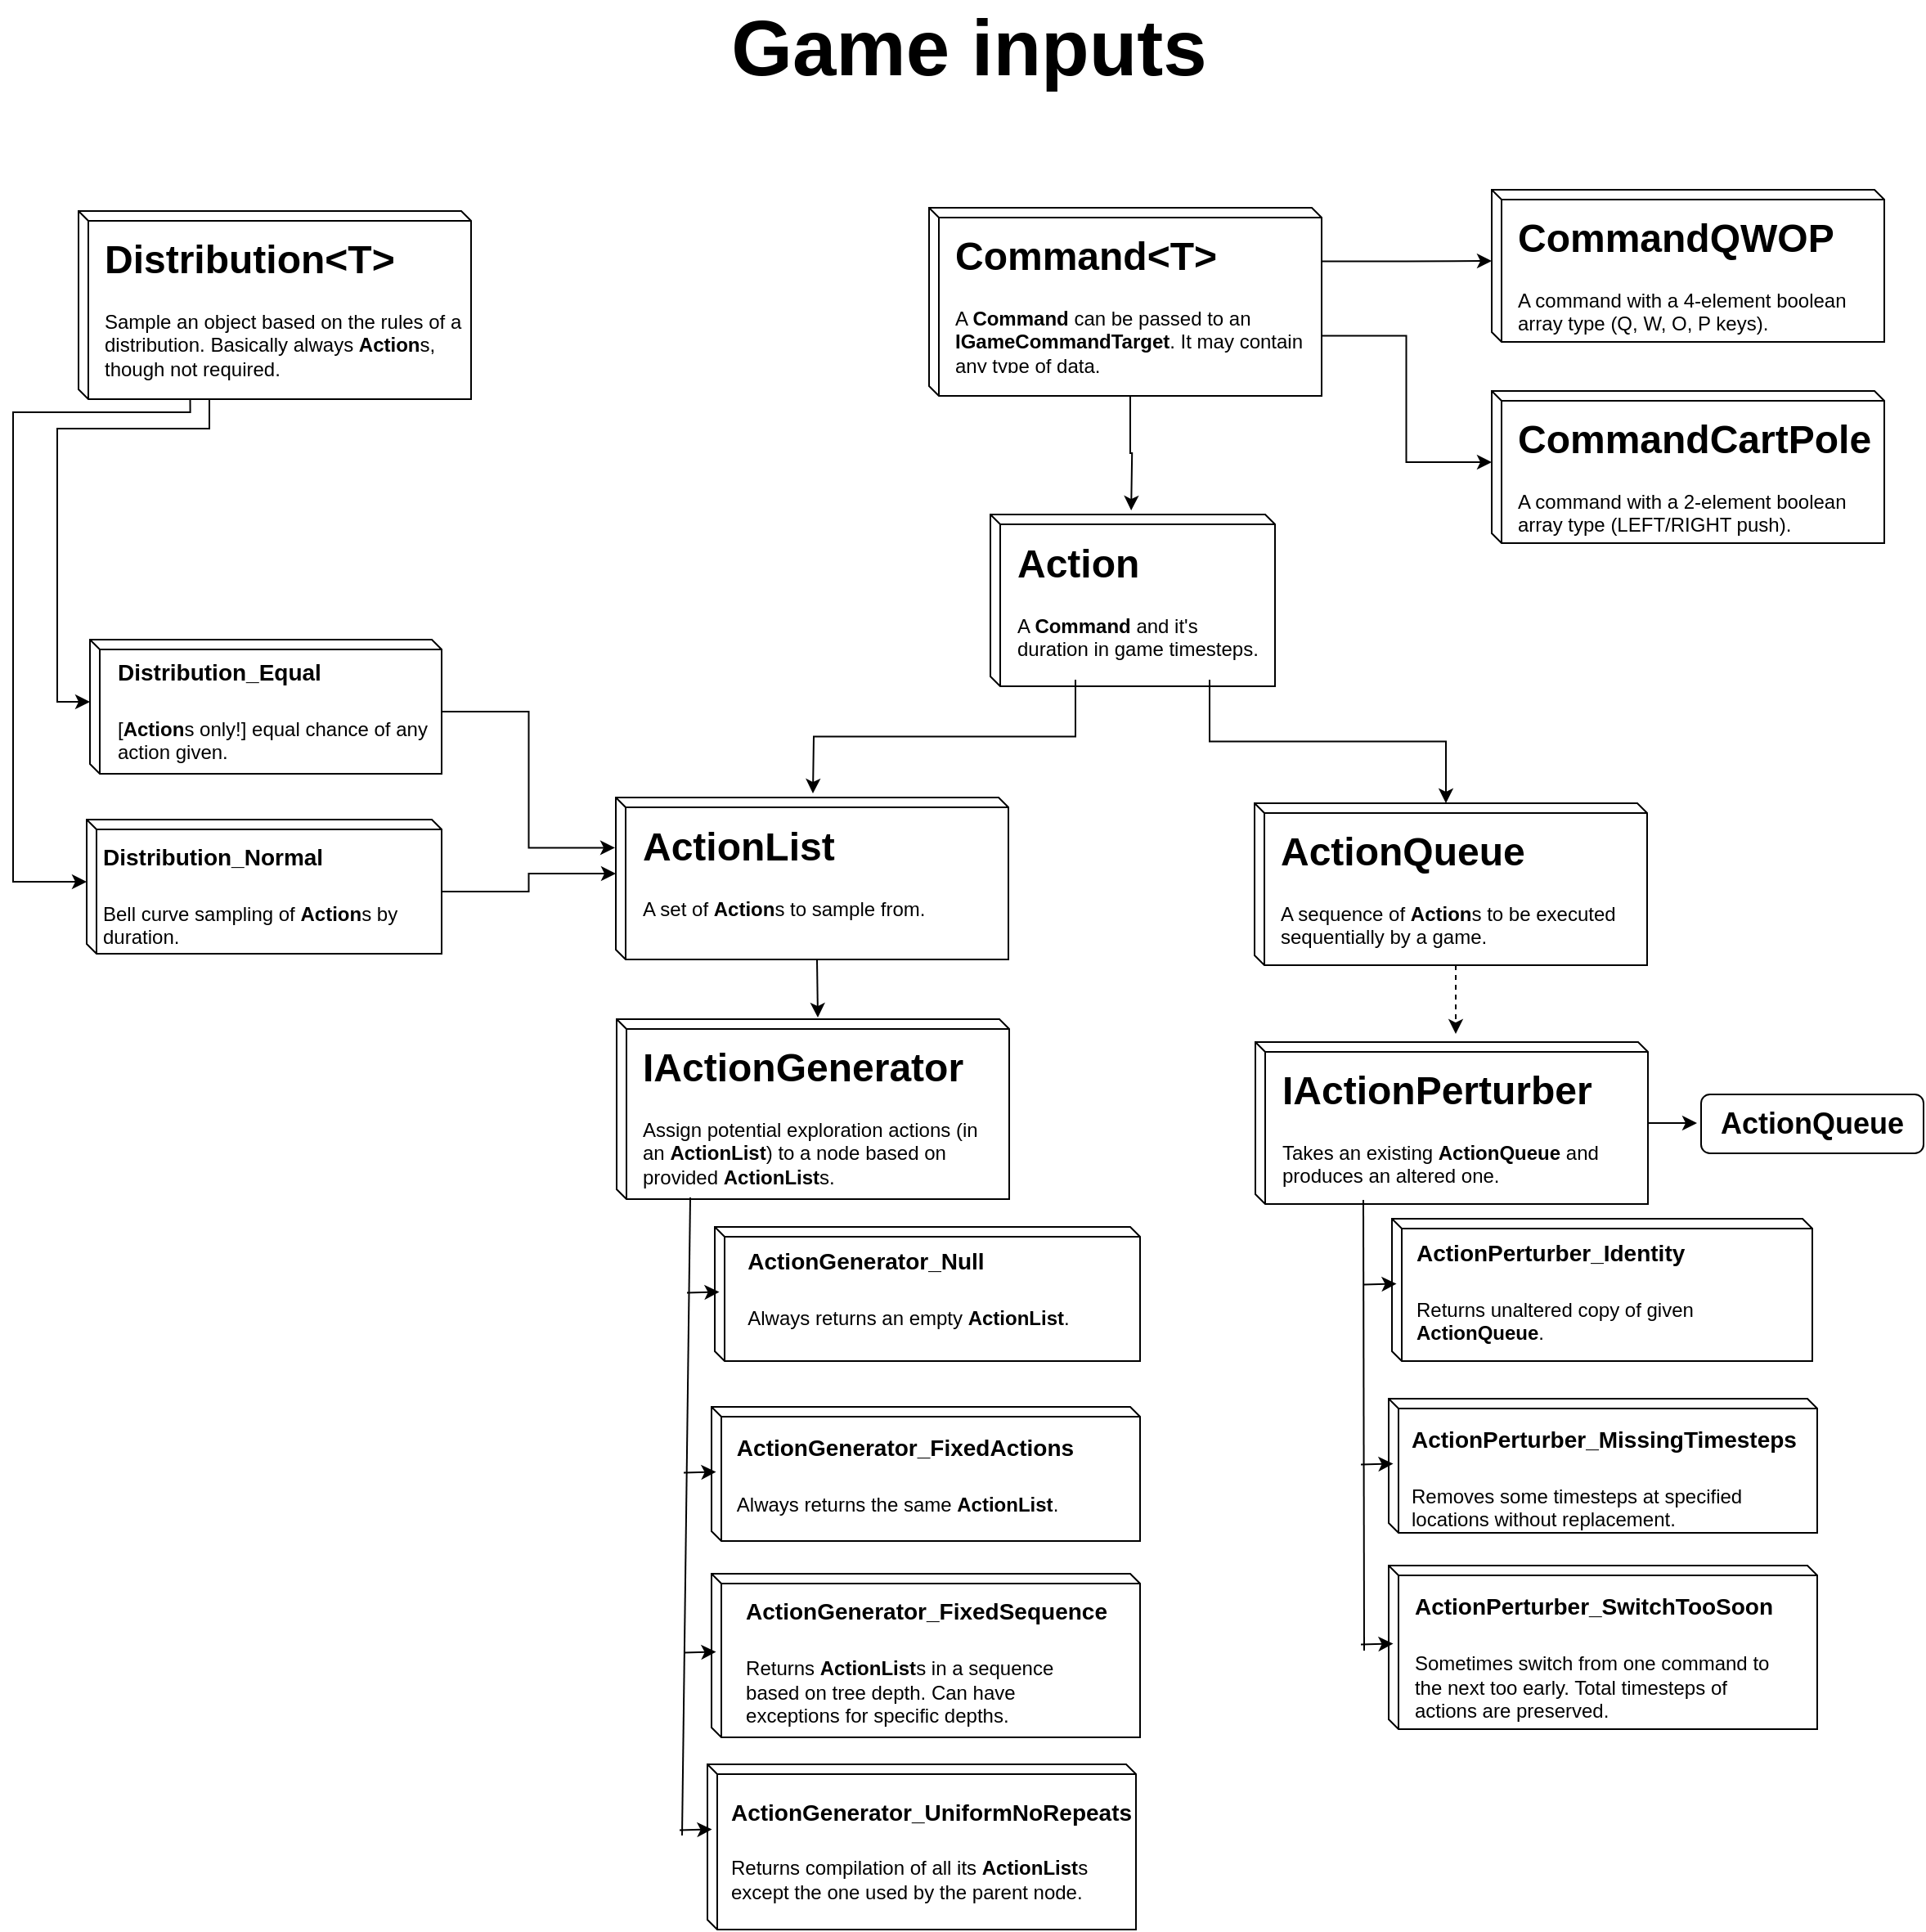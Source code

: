 <mxfile version="11.2.4" type="device" pages="1"><diagram id="65bxY6_RLp2Vy5zhBjbR" name="Page-1"><mxGraphModel dx="6165" dy="4184" grid="1" gridSize="10" guides="1" tooltips="1" connect="1" arrows="1" fold="1" page="1" pageScale="1" pageWidth="291" pageHeight="413" math="0" shadow="0"><root><mxCell id="0"/><mxCell id="1" parent="0"/><mxCell id="PswFgOnBCbhKhsj98FwL-1" style="edgeStyle=orthogonalEdgeStyle;rounded=0;orthogonalLoop=1;jettySize=auto;html=1;exitX=0;exitY=0;exitDx=123.0;exitDy=115.0;exitPerimeter=0;" edge="1" parent="1" source="PswFgOnBCbhKhsj98FwL-2"><mxGeometry relative="1" as="geometry"><mxPoint x="-631.429" y="1164" as="targetPoint"/></mxGeometry></mxCell><mxCell id="PswFgOnBCbhKhsj98FwL-2" value="" style="shape=cube;whiteSpace=wrap;html=1;boundedLbl=1;backgroundOutline=1;size=6;" vertex="1" parent="1"><mxGeometry x="-755" y="979" width="240" height="115" as="geometry"/></mxCell><mxCell id="PswFgOnBCbhKhsj98FwL-3" style="edgeStyle=orthogonalEdgeStyle;rounded=0;orthogonalLoop=1;jettySize=auto;html=1;exitX=1;exitY=0.25;exitDx=0;exitDy=0;entryX=0;entryY=0;entryDx=0;entryDy=43.5;entryPerimeter=0;" edge="1" parent="1" source="PswFgOnBCbhKhsj98FwL-5" target="PswFgOnBCbhKhsj98FwL-10"><mxGeometry relative="1" as="geometry"/></mxCell><mxCell id="PswFgOnBCbhKhsj98FwL-4" style="edgeStyle=orthogonalEdgeStyle;rounded=0;orthogonalLoop=1;jettySize=auto;html=1;exitX=1;exitY=0.75;exitDx=0;exitDy=0;entryX=0;entryY=0;entryDx=0;entryDy=43.5;entryPerimeter=0;" edge="1" parent="1" source="PswFgOnBCbhKhsj98FwL-5" target="PswFgOnBCbhKhsj98FwL-12"><mxGeometry relative="1" as="geometry"/></mxCell><mxCell id="PswFgOnBCbhKhsj98FwL-5" value="&lt;h1&gt;Command&amp;lt;T&amp;gt;&lt;/h1&gt;&lt;p&gt;A &lt;b&gt;Command&lt;/b&gt;&amp;nbsp;can be passed to an &lt;b&gt;IGameCommandTarget&lt;/b&gt;. It may contain any type of data.&lt;/p&gt;&lt;p&gt;&lt;b&gt;&lt;br&gt;&lt;/b&gt;&lt;/p&gt;" style="text;html=1;strokeColor=none;fillColor=none;spacing=5;spacingTop=-20;whiteSpace=wrap;overflow=hidden;rounded=0;" vertex="1" parent="1"><mxGeometry x="-744.5" y="989" width="229" height="91" as="geometry"/></mxCell><mxCell id="PswFgOnBCbhKhsj98FwL-6" value="" style="shape=cube;whiteSpace=wrap;html=1;boundedLbl=1;backgroundOutline=1;size=6;" vertex="1" parent="1"><mxGeometry x="-717.5" y="1166.5" width="174" height="105" as="geometry"/></mxCell><mxCell id="PswFgOnBCbhKhsj98FwL-7" style="edgeStyle=orthogonalEdgeStyle;rounded=0;orthogonalLoop=1;jettySize=auto;html=1;exitX=0.25;exitY=1;exitDx=0;exitDy=0;" edge="1" parent="1" source="PswFgOnBCbhKhsj98FwL-9"><mxGeometry relative="1" as="geometry"><mxPoint x="-826" y="1337" as="targetPoint"/></mxGeometry></mxCell><mxCell id="PswFgOnBCbhKhsj98FwL-8" style="edgeStyle=orthogonalEdgeStyle;rounded=0;orthogonalLoop=1;jettySize=auto;html=1;exitX=0.75;exitY=1;exitDx=0;exitDy=0;entryX=0;entryY=0;entryDx=117.0;entryDy=0;entryPerimeter=0;" edge="1" parent="1" source="PswFgOnBCbhKhsj98FwL-9" target="PswFgOnBCbhKhsj98FwL-18"><mxGeometry relative="1" as="geometry"/></mxCell><mxCell id="PswFgOnBCbhKhsj98FwL-9" value="&lt;h1&gt;Action&lt;/h1&gt;&lt;p&gt;A &lt;b&gt;Command&lt;/b&gt;&amp;nbsp;and it's duration in game timesteps.&lt;/p&gt;&lt;p&gt;&lt;b&gt;&lt;br&gt;&lt;/b&gt;&lt;/p&gt;" style="text;html=1;strokeColor=none;fillColor=none;spacing=5;spacingTop=-20;whiteSpace=wrap;overflow=hidden;rounded=0;" vertex="1" parent="1"><mxGeometry x="-706.5" y="1176.5" width="164" height="91" as="geometry"/></mxCell><mxCell id="PswFgOnBCbhKhsj98FwL-10" value="" style="shape=cube;whiteSpace=wrap;html=1;boundedLbl=1;backgroundOutline=1;size=6;" vertex="1" parent="1"><mxGeometry x="-411" y="968" width="240" height="93" as="geometry"/></mxCell><mxCell id="PswFgOnBCbhKhsj98FwL-11" value="&lt;h1&gt;CommandQWOP&lt;/h1&gt;&lt;p&gt;A command with a 4-element boolean array type (Q, W, O, P keys).&lt;/p&gt;&lt;p&gt;&lt;b&gt;&lt;br&gt;&lt;/b&gt;&lt;/p&gt;" style="text;html=1;strokeColor=none;fillColor=none;spacing=5;spacingTop=-20;whiteSpace=wrap;overflow=hidden;rounded=0;" vertex="1" parent="1"><mxGeometry x="-400" y="978" width="229" height="83" as="geometry"/></mxCell><mxCell id="PswFgOnBCbhKhsj98FwL-12" value="" style="shape=cube;whiteSpace=wrap;html=1;boundedLbl=1;backgroundOutline=1;size=6;" vertex="1" parent="1"><mxGeometry x="-411" y="1091" width="240" height="93" as="geometry"/></mxCell><mxCell id="PswFgOnBCbhKhsj98FwL-13" value="&lt;h1&gt;CommandCartPole&lt;/h1&gt;&lt;p&gt;A command with a 2-element boolean array type (LEFT/RIGHT push).&lt;/p&gt;&lt;p&gt;&lt;b&gt;&lt;br&gt;&lt;/b&gt;&lt;/p&gt;" style="text;html=1;strokeColor=none;fillColor=none;spacing=5;spacingTop=-20;whiteSpace=wrap;overflow=hidden;rounded=0;" vertex="1" parent="1"><mxGeometry x="-400" y="1101" width="229" height="83" as="geometry"/></mxCell><mxCell id="PswFgOnBCbhKhsj98FwL-14" style="edgeStyle=orthogonalEdgeStyle;rounded=0;orthogonalLoop=1;jettySize=auto;html=1;exitX=0;exitY=0;exitDx=123.0;exitDy=99;exitPerimeter=0;" edge="1" parent="1" source="PswFgOnBCbhKhsj98FwL-15"><mxGeometry relative="1" as="geometry"><mxPoint x="-823" y="1474" as="targetPoint"/></mxGeometry></mxCell><mxCell id="PswFgOnBCbhKhsj98FwL-15" value="" style="shape=cube;whiteSpace=wrap;html=1;boundedLbl=1;backgroundOutline=1;size=6;" vertex="1" parent="1"><mxGeometry x="-946.5" y="1339.5" width="240" height="99" as="geometry"/></mxCell><mxCell id="PswFgOnBCbhKhsj98FwL-16" value="&lt;h1&gt;ActionList&lt;/h1&gt;&lt;p&gt;A set of &lt;b&gt;Action&lt;/b&gt;s to sample from.&amp;nbsp;&lt;/p&gt;&lt;p&gt;&lt;b&gt;&lt;br&gt;&lt;/b&gt;&lt;/p&gt;" style="text;html=1;strokeColor=none;fillColor=none;spacing=5;spacingTop=-20;whiteSpace=wrap;overflow=hidden;rounded=0;" vertex="1" parent="1"><mxGeometry x="-935.5" y="1349.5" width="229" height="79" as="geometry"/></mxCell><mxCell id="PswFgOnBCbhKhsj98FwL-17" style="edgeStyle=orthogonalEdgeStyle;rounded=0;orthogonalLoop=1;jettySize=auto;html=1;exitX=0;exitY=0;exitDx=123;exitDy=99.0;exitPerimeter=0;dashed=1;" edge="1" parent="1" source="PswFgOnBCbhKhsj98FwL-18"><mxGeometry relative="1" as="geometry"><mxPoint x="-433" y="1484" as="targetPoint"/></mxGeometry></mxCell><mxCell id="PswFgOnBCbhKhsj98FwL-18" value="" style="shape=cube;whiteSpace=wrap;html=1;boundedLbl=1;backgroundOutline=1;size=6;" vertex="1" parent="1"><mxGeometry x="-556" y="1343" width="240" height="99" as="geometry"/></mxCell><mxCell id="PswFgOnBCbhKhsj98FwL-19" value="&lt;h1&gt;ActionQueue&lt;/h1&gt;&lt;p&gt;A sequence of &lt;b&gt;Action&lt;/b&gt;s to be executed sequentially by a game.&lt;/p&gt;&lt;p&gt;&lt;b&gt;&lt;br&gt;&lt;/b&gt;&lt;/p&gt;" style="text;html=1;strokeColor=none;fillColor=none;spacing=5;spacingTop=-20;whiteSpace=wrap;overflow=hidden;rounded=0;" vertex="1" parent="1"><mxGeometry x="-545" y="1353" width="229" height="79" as="geometry"/></mxCell><mxCell id="PswFgOnBCbhKhsj98FwL-20" value="" style="shape=cube;whiteSpace=wrap;html=1;boundedLbl=1;backgroundOutline=1;size=6;" vertex="1" parent="1"><mxGeometry x="-946" y="1475" width="240" height="110" as="geometry"/></mxCell><mxCell id="PswFgOnBCbhKhsj98FwL-21" value="&lt;h1&gt;IActionGenerator&lt;/h1&gt;&lt;p&gt;Assign potential exploration actions (in an &lt;b&gt;ActionList&lt;/b&gt;) to a node based on provided &lt;b&gt;ActionList&lt;/b&gt;s.&lt;/p&gt;" style="text;html=1;strokeColor=none;fillColor=none;spacing=5;spacingTop=-20;whiteSpace=wrap;overflow=hidden;rounded=0;" vertex="1" parent="1"><mxGeometry x="-935" y="1485" width="229" height="99" as="geometry"/></mxCell><mxCell id="PswFgOnBCbhKhsj98FwL-22" value="" style="shape=cube;whiteSpace=wrap;html=1;boundedLbl=1;backgroundOutline=1;size=6;" vertex="1" parent="1"><mxGeometry x="-886" y="1602" width="260" height="82" as="geometry"/></mxCell><mxCell id="PswFgOnBCbhKhsj98FwL-23" value="" style="endArrow=classic;html=1;entryX=0;entryY=0;entryDx=0;entryDy=39.5;entryPerimeter=0;" edge="1" parent="1"><mxGeometry width="50" height="50" relative="1" as="geometry"><mxPoint x="-903" y="1642.214" as="sourcePoint"/><mxPoint x="-883.235" y="1641.803" as="targetPoint"/></mxGeometry></mxCell><mxCell id="PswFgOnBCbhKhsj98FwL-24" value="" style="shape=cube;whiteSpace=wrap;html=1;boundedLbl=1;backgroundOutline=1;size=6;" vertex="1" parent="1"><mxGeometry x="-888" y="1712" width="262" height="82" as="geometry"/></mxCell><mxCell id="PswFgOnBCbhKhsj98FwL-25" value="" style="endArrow=classic;html=1;entryX=0;entryY=0;entryDx=0;entryDy=39.5;entryPerimeter=0;" edge="1" parent="1"><mxGeometry width="50" height="50" relative="1" as="geometry"><mxPoint x="-905" y="1752.214" as="sourcePoint"/><mxPoint x="-885.235" y="1751.803" as="targetPoint"/></mxGeometry></mxCell><mxCell id="PswFgOnBCbhKhsj98FwL-26" value="" style="shape=cube;whiteSpace=wrap;html=1;boundedLbl=1;backgroundOutline=1;size=6;" vertex="1" parent="1"><mxGeometry x="-888" y="1814" width="262" height="100" as="geometry"/></mxCell><mxCell id="PswFgOnBCbhKhsj98FwL-27" value="" style="endArrow=classic;html=1;entryX=0;entryY=0;entryDx=0;entryDy=39.5;entryPerimeter=0;" edge="1" parent="1"><mxGeometry width="50" height="50" relative="1" as="geometry"><mxPoint x="-905" y="1862.214" as="sourcePoint"/><mxPoint x="-885.235" y="1861.803" as="targetPoint"/></mxGeometry></mxCell><mxCell id="PswFgOnBCbhKhsj98FwL-28" value="&lt;div style=&quot;text-align: left&quot;&gt;&lt;h1&gt;&lt;span style=&quot;font-size: 14px&quot;&gt;ActionGenerator_Null&lt;/span&gt;&lt;/h1&gt;&lt;/div&gt;&lt;div style=&quot;text-align: left&quot;&gt;Always returns an empty &lt;b&gt;ActionList&lt;/b&gt;.&lt;/div&gt;&lt;div style=&quot;text-align: left&quot;&gt;&lt;b&gt;&lt;br&gt;&lt;/b&gt;&lt;/div&gt;" style="text;html=1;strokeColor=none;fillColor=none;align=center;verticalAlign=middle;whiteSpace=wrap;rounded=0;" vertex="1" parent="1"><mxGeometry x="-877.5" y="1602" width="219" height="63" as="geometry"/></mxCell><mxCell id="PswFgOnBCbhKhsj98FwL-29" value="&lt;div style=&quot;text-align: left&quot;&gt;&lt;h1&gt;&lt;span style=&quot;font-size: 14px&quot;&gt;ActionGenerator_FixedActions&lt;/span&gt;&lt;/h1&gt;&lt;/div&gt;&lt;div style=&quot;text-align: left&quot;&gt;Always returns the same &lt;b&gt;ActionList&lt;/b&gt;.&lt;/div&gt;&lt;div style=&quot;text-align: left&quot;&gt;&lt;b&gt;&lt;br&gt;&lt;/b&gt;&lt;/div&gt;" style="text;html=1;strokeColor=none;fillColor=none;align=center;verticalAlign=middle;whiteSpace=wrap;rounded=0;" vertex="1" parent="1"><mxGeometry x="-879.5" y="1712" width="219" height="72" as="geometry"/></mxCell><mxCell id="PswFgOnBCbhKhsj98FwL-30" value="&lt;div style=&quot;text-align: left&quot;&gt;&lt;h1&gt;&lt;span style=&quot;font-size: 14px&quot;&gt;ActionGenerator_FixedSequence&lt;/span&gt;&lt;/h1&gt;&lt;/div&gt;&lt;div style=&quot;text-align: left&quot;&gt;Returns &lt;b&gt;ActionList&lt;/b&gt;s in a sequence based on tree depth. Can have exceptions for specific depths.&lt;/div&gt;&lt;div style=&quot;text-align: left&quot;&gt;&lt;b&gt;&lt;br&gt;&lt;/b&gt;&lt;/div&gt;" style="text;html=1;strokeColor=none;fillColor=none;align=center;verticalAlign=middle;whiteSpace=wrap;rounded=0;" vertex="1" parent="1"><mxGeometry x="-866.5" y="1826.714" width="219" height="73" as="geometry"/></mxCell><mxCell id="PswFgOnBCbhKhsj98FwL-31" value="" style="shape=cube;whiteSpace=wrap;html=1;boundedLbl=1;backgroundOutline=1;size=6;" vertex="1" parent="1"><mxGeometry x="-890.5" y="1930.5" width="262" height="101" as="geometry"/></mxCell><mxCell id="PswFgOnBCbhKhsj98FwL-32" value="" style="endArrow=classic;html=1;entryX=0;entryY=0;entryDx=0;entryDy=39.5;entryPerimeter=0;" edge="1" parent="1"><mxGeometry width="50" height="50" relative="1" as="geometry"><mxPoint x="-907.5" y="1970.714" as="sourcePoint"/><mxPoint x="-887.735" y="1970.303" as="targetPoint"/></mxGeometry></mxCell><mxCell id="PswFgOnBCbhKhsj98FwL-33" value="&lt;div style=&quot;text-align: left&quot;&gt;&lt;h1&gt;&lt;span style=&quot;font-size: 14px&quot;&gt;ActionGenerator_UniformNoRepeats&lt;/span&gt;&lt;/h1&gt;&lt;/div&gt;&lt;div style=&quot;text-align: left&quot;&gt;Returns compilation of all its &lt;b&gt;ActionList&lt;/b&gt;s except the one used by the parent node.&lt;/div&gt;&lt;div style=&quot;text-align: left&quot;&gt;&lt;b&gt;&lt;br&gt;&lt;/b&gt;&lt;/div&gt;" style="text;html=1;strokeColor=none;fillColor=none;align=center;verticalAlign=middle;whiteSpace=wrap;rounded=0;" vertex="1" parent="1"><mxGeometry x="-873.5" y="1940.5" width="239" height="74" as="geometry"/></mxCell><mxCell id="PswFgOnBCbhKhsj98FwL-34" value="" style="endArrow=none;html=1;" edge="1" parent="1"><mxGeometry width="50" height="50" relative="1" as="geometry"><mxPoint x="-906" y="1974" as="sourcePoint"/><mxPoint x="-901" y="1584" as="targetPoint"/></mxGeometry></mxCell><mxCell id="PswFgOnBCbhKhsj98FwL-35" value="&lt;font style=&quot;font-size: 48px&quot;&gt;&lt;b&gt;Game inputs&lt;/b&gt;&lt;/font&gt;" style="text;html=1;strokeColor=none;fillColor=none;align=center;verticalAlign=middle;whiteSpace=wrap;rounded=0;" vertex="1" parent="1"><mxGeometry x="-925" y="856" width="389" height="50" as="geometry"/></mxCell><mxCell id="PswFgOnBCbhKhsj98FwL-36" value="" style="shape=cube;whiteSpace=wrap;html=1;boundedLbl=1;backgroundOutline=1;size=6;" vertex="1" parent="1"><mxGeometry x="-1275" y="981" width="240" height="115" as="geometry"/></mxCell><mxCell id="PswFgOnBCbhKhsj98FwL-37" style="edgeStyle=orthogonalEdgeStyle;rounded=0;orthogonalLoop=1;jettySize=auto;html=1;entryX=0;entryY=0;entryDx=0;entryDy=38;entryPerimeter=0;" edge="1" parent="1" source="PswFgOnBCbhKhsj98FwL-39" target="PswFgOnBCbhKhsj98FwL-41"><mxGeometry relative="1" as="geometry"><Array as="points"><mxPoint x="-1195" y="1114"/><mxPoint x="-1288" y="1114"/><mxPoint x="-1288" y="1281"/></Array></mxGeometry></mxCell><mxCell id="PswFgOnBCbhKhsj98FwL-38" style="edgeStyle=orthogonalEdgeStyle;rounded=0;orthogonalLoop=1;jettySize=auto;html=1;exitX=0.25;exitY=1;exitDx=0;exitDy=0;entryX=0;entryY=0;entryDx=0;entryDy=38;entryPerimeter=0;" edge="1" parent="1" source="PswFgOnBCbhKhsj98FwL-39" target="PswFgOnBCbhKhsj98FwL-43"><mxGeometry relative="1" as="geometry"><Array as="points"><mxPoint x="-1207" y="1104"/><mxPoint x="-1315" y="1104"/><mxPoint x="-1315" y="1391"/></Array></mxGeometry></mxCell><mxCell id="PswFgOnBCbhKhsj98FwL-39" value="&lt;h1&gt;Distribution&amp;lt;T&amp;gt;&lt;/h1&gt;&lt;p&gt;Sample an object based on the rules of a distribution. Basically always &lt;b&gt;Action&lt;/b&gt;s, though not required.&lt;/p&gt;&lt;p&gt;&lt;b&gt;&lt;br&gt;&lt;/b&gt;&lt;/p&gt;" style="text;html=1;strokeColor=none;fillColor=none;spacing=5;spacingTop=-20;whiteSpace=wrap;overflow=hidden;rounded=0;" vertex="1" parent="1"><mxGeometry x="-1264" y="991" width="229" height="105" as="geometry"/></mxCell><mxCell id="PswFgOnBCbhKhsj98FwL-40" style="edgeStyle=orthogonalEdgeStyle;rounded=0;orthogonalLoop=1;jettySize=auto;html=1;exitX=0;exitY=0;exitDx=215;exitDy=44;exitPerimeter=0;entryX=-0.002;entryY=0.31;entryDx=0;entryDy=0;entryPerimeter=0;" edge="1" parent="1" source="PswFgOnBCbhKhsj98FwL-41" target="PswFgOnBCbhKhsj98FwL-15"><mxGeometry relative="1" as="geometry"/></mxCell><mxCell id="PswFgOnBCbhKhsj98FwL-41" value="" style="shape=cube;whiteSpace=wrap;html=1;boundedLbl=1;backgroundOutline=1;size=6;" vertex="1" parent="1"><mxGeometry x="-1268" y="1243" width="215" height="82" as="geometry"/></mxCell><mxCell id="PswFgOnBCbhKhsj98FwL-42" style="edgeStyle=orthogonalEdgeStyle;rounded=0;orthogonalLoop=1;jettySize=auto;html=1;exitX=0;exitY=0;exitDx=217;exitDy=44;exitPerimeter=0;entryX=0;entryY=0;entryDx=0;entryDy=46.5;entryPerimeter=0;" edge="1" parent="1" source="PswFgOnBCbhKhsj98FwL-43" target="PswFgOnBCbhKhsj98FwL-15"><mxGeometry relative="1" as="geometry"/></mxCell><mxCell id="PswFgOnBCbhKhsj98FwL-43" value="" style="shape=cube;whiteSpace=wrap;html=1;boundedLbl=1;backgroundOutline=1;size=6;" vertex="1" parent="1"><mxGeometry x="-1270" y="1353" width="217" height="82" as="geometry"/></mxCell><mxCell id="PswFgOnBCbhKhsj98FwL-44" value="&lt;div style=&quot;text-align: left&quot;&gt;&lt;h1&gt;&lt;span style=&quot;font-size: 14px&quot;&gt;Distribution_Equal&lt;/span&gt;&lt;/h1&gt;&lt;/div&gt;&lt;div style=&quot;text-align: left&quot;&gt;[&lt;b&gt;Action&lt;/b&gt;s only!] equal chance of any action given.&amp;nbsp;&lt;/div&gt;" style="text;html=1;strokeColor=none;fillColor=none;align=center;verticalAlign=middle;whiteSpace=wrap;rounded=0;" vertex="1" parent="1"><mxGeometry x="-1252" y="1243" width="192" height="61" as="geometry"/></mxCell><mxCell id="PswFgOnBCbhKhsj98FwL-45" value="&lt;div style=&quot;text-align: left&quot;&gt;&lt;h1&gt;&lt;span style=&quot;font-size: 14px&quot;&gt;Distribution_Normal&lt;/span&gt;&lt;/h1&gt;&lt;/div&gt;&lt;div style=&quot;text-align: left&quot;&gt;Bell curve sampling of &lt;b&gt;Action&lt;/b&gt;s by duration.&lt;/div&gt;" style="text;html=1;strokeColor=none;fillColor=none;align=center;verticalAlign=middle;whiteSpace=wrap;rounded=0;" vertex="1" parent="1"><mxGeometry x="-1261" y="1348" width="202" height="77" as="geometry"/></mxCell><mxCell id="PswFgOnBCbhKhsj98FwL-46" value="" style="shape=cube;whiteSpace=wrap;html=1;boundedLbl=1;backgroundOutline=1;size=6;" vertex="1" parent="1"><mxGeometry x="-555.5" y="1489" width="240" height="99" as="geometry"/></mxCell><mxCell id="PswFgOnBCbhKhsj98FwL-47" style="edgeStyle=orthogonalEdgeStyle;rounded=0;orthogonalLoop=1;jettySize=auto;html=1;exitX=1;exitY=0.5;exitDx=0;exitDy=0;" edge="1" parent="1" source="PswFgOnBCbhKhsj98FwL-48"><mxGeometry relative="1" as="geometry"><mxPoint x="-285.5" y="1539" as="targetPoint"/></mxGeometry></mxCell><mxCell id="PswFgOnBCbhKhsj98FwL-48" value="&lt;h1&gt;IActionPerturber&lt;/h1&gt;&lt;p&gt;Takes an existing &lt;b&gt;ActionQueue&lt;/b&gt;&amp;nbsp;and produces an altered one.&lt;/p&gt;&lt;p&gt;&lt;b&gt;&lt;br&gt;&lt;/b&gt;&lt;/p&gt;" style="text;html=1;strokeColor=none;fillColor=none;spacing=5;spacingTop=-20;whiteSpace=wrap;overflow=hidden;rounded=0;" vertex="1" parent="1"><mxGeometry x="-544.5" y="1499" width="229" height="79" as="geometry"/></mxCell><mxCell id="PswFgOnBCbhKhsj98FwL-49" value="" style="shape=cube;whiteSpace=wrap;html=1;boundedLbl=1;backgroundOutline=1;size=6;" vertex="1" parent="1"><mxGeometry x="-472" y="1597" width="257" height="87" as="geometry"/></mxCell><mxCell id="PswFgOnBCbhKhsj98FwL-50" value="" style="endArrow=classic;html=1;entryX=0;entryY=0;entryDx=0;entryDy=39.5;entryPerimeter=0;" edge="1" parent="1"><mxGeometry width="50" height="50" relative="1" as="geometry"><mxPoint x="-489.0" y="1637.214" as="sourcePoint"/><mxPoint x="-469.235" y="1636.803" as="targetPoint"/></mxGeometry></mxCell><mxCell id="PswFgOnBCbhKhsj98FwL-51" value="" style="shape=cube;whiteSpace=wrap;html=1;boundedLbl=1;backgroundOutline=1;size=6;" vertex="1" parent="1"><mxGeometry x="-474" y="1707" width="262" height="82" as="geometry"/></mxCell><mxCell id="PswFgOnBCbhKhsj98FwL-52" value="" style="endArrow=classic;html=1;entryX=0;entryY=0;entryDx=0;entryDy=39.5;entryPerimeter=0;" edge="1" parent="1"><mxGeometry width="50" height="50" relative="1" as="geometry"><mxPoint x="-491" y="1747.214" as="sourcePoint"/><mxPoint x="-471.235" y="1746.803" as="targetPoint"/></mxGeometry></mxCell><mxCell id="PswFgOnBCbhKhsj98FwL-53" value="" style="shape=cube;whiteSpace=wrap;html=1;boundedLbl=1;backgroundOutline=1;size=6;" vertex="1" parent="1"><mxGeometry x="-474" y="1809" width="262" height="100" as="geometry"/></mxCell><mxCell id="PswFgOnBCbhKhsj98FwL-54" value="" style="endArrow=classic;html=1;entryX=0;entryY=0;entryDx=0;entryDy=39.5;entryPerimeter=0;" edge="1" parent="1"><mxGeometry width="50" height="50" relative="1" as="geometry"><mxPoint x="-491" y="1857.214" as="sourcePoint"/><mxPoint x="-471.235" y="1856.803" as="targetPoint"/></mxGeometry></mxCell><mxCell id="PswFgOnBCbhKhsj98FwL-55" value="&lt;div style=&quot;text-align: left&quot;&gt;&lt;h1&gt;&lt;span style=&quot;font-size: 14px&quot;&gt;ActionPerturber_Identity&lt;/span&gt;&lt;/h1&gt;&lt;/div&gt;&lt;div style=&quot;text-align: left&quot;&gt;Returns unaltered copy of given &lt;b&gt;ActionQueue&lt;/b&gt;.&lt;/div&gt;" style="text;html=1;strokeColor=none;fillColor=none;align=center;verticalAlign=middle;whiteSpace=wrap;rounded=0;" vertex="1" parent="1"><mxGeometry x="-458" y="1597" width="248" height="63" as="geometry"/></mxCell><mxCell id="PswFgOnBCbhKhsj98FwL-56" value="&lt;div style=&quot;text-align: left&quot;&gt;&lt;h1&gt;&lt;span style=&quot;font-size: 14px&quot;&gt;ActionPerturber_MissingTimesteps&lt;/span&gt;&lt;/h1&gt;&lt;/div&gt;&lt;div style=&quot;text-align: left&quot;&gt;Removes some timesteps at specified locations without replacement.&lt;/div&gt;" style="text;html=1;strokeColor=none;fillColor=none;align=center;verticalAlign=middle;whiteSpace=wrap;rounded=0;" vertex="1" parent="1"><mxGeometry x="-461" y="1707" width="251" height="72" as="geometry"/></mxCell><mxCell id="PswFgOnBCbhKhsj98FwL-57" value="&lt;div style=&quot;text-align: left&quot;&gt;&lt;h1&gt;&lt;span style=&quot;font-size: 14px&quot;&gt;ActionPerturber_SwitchTooSoon&lt;/span&gt;&lt;/h1&gt;&lt;/div&gt;&lt;div style=&quot;text-align: left&quot;&gt;Sometimes switch from one command to the next too early. Total timesteps of actions are preserved.&lt;/div&gt;&lt;div style=&quot;text-align: left&quot;&gt;&lt;b&gt;&lt;br&gt;&lt;/b&gt;&lt;/div&gt;" style="text;html=1;strokeColor=none;fillColor=none;align=center;verticalAlign=middle;whiteSpace=wrap;rounded=0;" vertex="1" parent="1"><mxGeometry x="-458" y="1823.214" width="219" height="73" as="geometry"/></mxCell><mxCell id="PswFgOnBCbhKhsj98FwL-58" value="" style="endArrow=none;html=1;" edge="1" parent="1"><mxGeometry width="50" height="50" relative="1" as="geometry"><mxPoint x="-489.0" y="1861" as="sourcePoint"/><mxPoint x="-489.5" y="1585.5" as="targetPoint"/></mxGeometry></mxCell><mxCell id="PswFgOnBCbhKhsj98FwL-59" value="&lt;font style=&quot;font-size: 18px&quot;&gt;&lt;b&gt;ActionQueue&lt;/b&gt;&lt;/font&gt;" style="rounded=1;whiteSpace=wrap;html=1;" vertex="1" parent="1"><mxGeometry x="-283" y="1521" width="136" height="36" as="geometry"/></mxCell></root></mxGraphModel></diagram></mxfile>